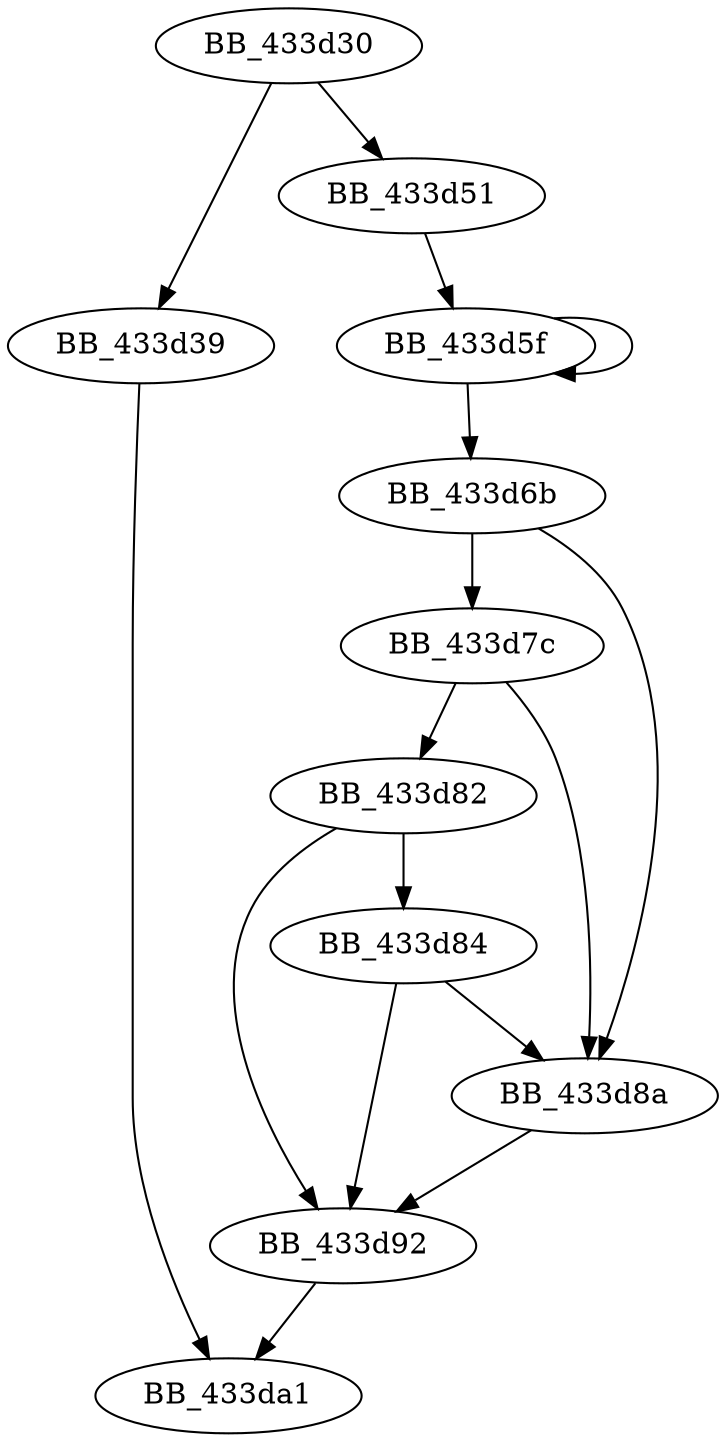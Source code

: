 DiGraph __aullrem{
BB_433d30->BB_433d39
BB_433d30->BB_433d51
BB_433d39->BB_433da1
BB_433d51->BB_433d5f
BB_433d5f->BB_433d5f
BB_433d5f->BB_433d6b
BB_433d6b->BB_433d7c
BB_433d6b->BB_433d8a
BB_433d7c->BB_433d82
BB_433d7c->BB_433d8a
BB_433d82->BB_433d84
BB_433d82->BB_433d92
BB_433d84->BB_433d8a
BB_433d84->BB_433d92
BB_433d8a->BB_433d92
BB_433d92->BB_433da1
}
